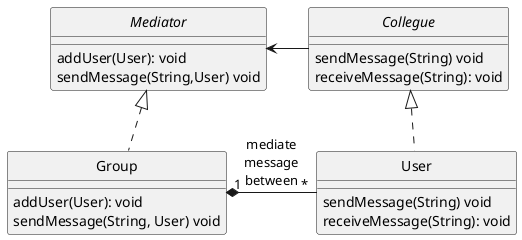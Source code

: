@startuml Diagramme de classe
skinparam style strictuml

interface Mediator {
  addUser(User): void
  sendMessage(String,User) void
}

interface Collegue {
  sendMessage(String) void
  receiveMessage(String): void

}

class User implements Collegue {
  sendMessage(String) void
  receiveMessage(String): void
}

class Group implements Mediator {
    addUser(User): void
  sendMessage(String, User) void
}

Collegue -left-> Mediator
Group "1" *- "*" User: mediate\nmessage\nbetween
@enduml